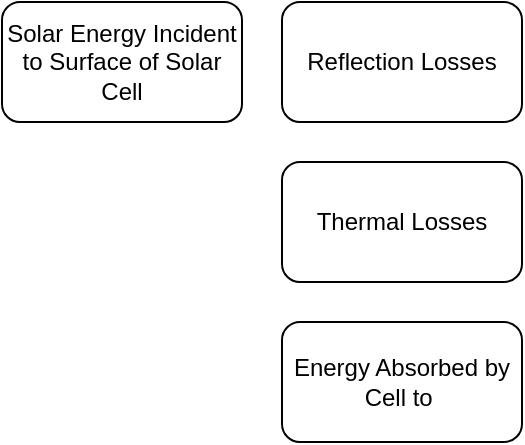 <mxfile version="20.3.0" type="device"><diagram id="C5RBs43oDa-KdzZeNtuy" name="Page-1"><mxGraphModel dx="1662" dy="905" grid="1" gridSize="10" guides="1" tooltips="1" connect="1" arrows="1" fold="1" page="1" pageScale="1" pageWidth="827" pageHeight="1169" math="0" shadow="0"><root><mxCell id="WIyWlLk6GJQsqaUBKTNV-0"/><mxCell id="WIyWlLk6GJQsqaUBKTNV-1" parent="WIyWlLk6GJQsqaUBKTNV-0"/><mxCell id="_gu41hkelZ_b2lAHX70n-0" value="Solar Energy Incident to Surface of Solar Cell" style="rounded=1;whiteSpace=wrap;html=1;" parent="WIyWlLk6GJQsqaUBKTNV-1" vertex="1"><mxGeometry x="40" y="330" width="120" height="60" as="geometry"/></mxCell><mxCell id="_gu41hkelZ_b2lAHX70n-1" value="Reflection Losses" style="rounded=1;whiteSpace=wrap;html=1;" parent="WIyWlLk6GJQsqaUBKTNV-1" vertex="1"><mxGeometry x="180" y="330" width="120" height="60" as="geometry"/></mxCell><mxCell id="_gu41hkelZ_b2lAHX70n-2" value="Thermal Losses" style="rounded=1;whiteSpace=wrap;html=1;" parent="WIyWlLk6GJQsqaUBKTNV-1" vertex="1"><mxGeometry x="180" y="410" width="120" height="60" as="geometry"/></mxCell><mxCell id="_gu41hkelZ_b2lAHX70n-3" value="Energy Absorbed by Cell to&amp;nbsp;" style="rounded=1;whiteSpace=wrap;html=1;" parent="WIyWlLk6GJQsqaUBKTNV-1" vertex="1"><mxGeometry x="180" y="490" width="120" height="60" as="geometry"/></mxCell></root></mxGraphModel></diagram></mxfile>